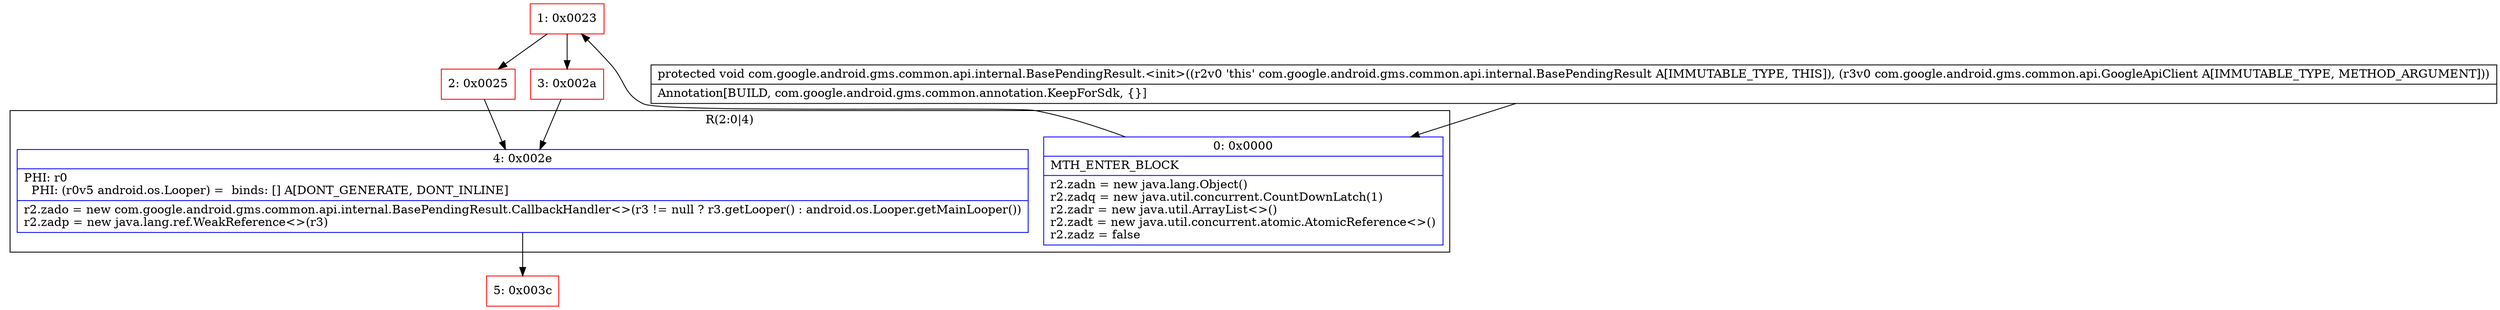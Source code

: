 digraph "CFG forcom.google.android.gms.common.api.internal.BasePendingResult.\<init\>(Lcom\/google\/android\/gms\/common\/api\/GoogleApiClient;)V" {
subgraph cluster_Region_1346566895 {
label = "R(2:0|4)";
node [shape=record,color=blue];
Node_0 [shape=record,label="{0\:\ 0x0000|MTH_ENTER_BLOCK\l|r2.zadn = new java.lang.Object()\lr2.zadq = new java.util.concurrent.CountDownLatch(1)\lr2.zadr = new java.util.ArrayList\<\>()\lr2.zadt = new java.util.concurrent.atomic.AtomicReference\<\>()\lr2.zadz = false\l}"];
Node_4 [shape=record,label="{4\:\ 0x002e|PHI: r0 \l  PHI: (r0v5 android.os.Looper) =  binds: [] A[DONT_GENERATE, DONT_INLINE]\l|r2.zado = new com.google.android.gms.common.api.internal.BasePendingResult.CallbackHandler\<\>(r3 != null ? r3.getLooper() : android.os.Looper.getMainLooper())\lr2.zadp = new java.lang.ref.WeakReference\<\>(r3)\l}"];
}
Node_1 [shape=record,color=red,label="{1\:\ 0x0023}"];
Node_2 [shape=record,color=red,label="{2\:\ 0x0025}"];
Node_3 [shape=record,color=red,label="{3\:\ 0x002a}"];
Node_5 [shape=record,color=red,label="{5\:\ 0x003c}"];
MethodNode[shape=record,label="{protected void com.google.android.gms.common.api.internal.BasePendingResult.\<init\>((r2v0 'this' com.google.android.gms.common.api.internal.BasePendingResult A[IMMUTABLE_TYPE, THIS]), (r3v0 com.google.android.gms.common.api.GoogleApiClient A[IMMUTABLE_TYPE, METHOD_ARGUMENT]))  | Annotation[BUILD, com.google.android.gms.common.annotation.KeepForSdk, \{\}]\l}"];
MethodNode -> Node_0;
Node_0 -> Node_1;
Node_4 -> Node_5;
Node_1 -> Node_2;
Node_1 -> Node_3;
Node_2 -> Node_4;
Node_3 -> Node_4;
}

